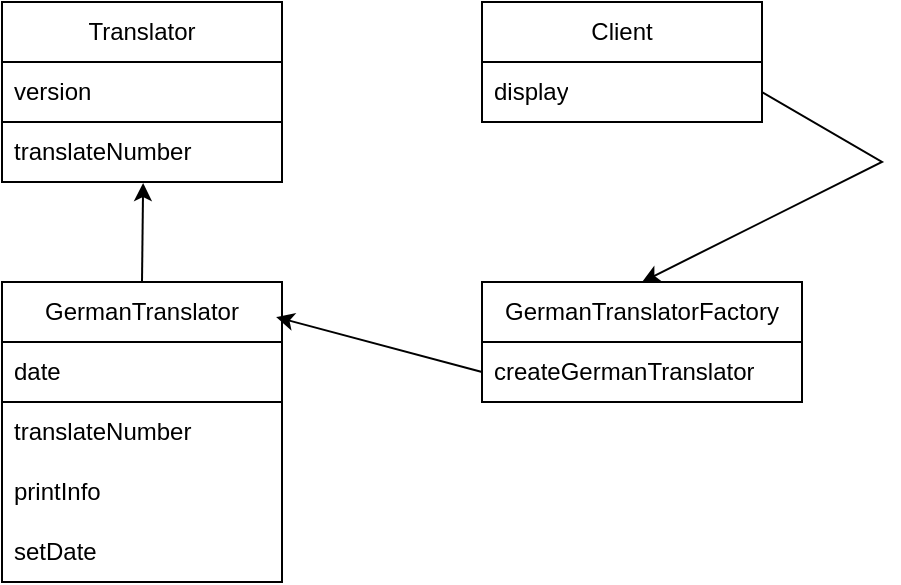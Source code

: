 <mxfile version="24.7.17">
  <diagram id="C5RBs43oDa-KdzZeNtuy" name="Page-1">
    <mxGraphModel dx="954" dy="558" grid="1" gridSize="10" guides="1" tooltips="1" connect="1" arrows="1" fold="1" page="1" pageScale="1" pageWidth="827" pageHeight="1169" math="0" shadow="0">
      <root>
        <mxCell id="WIyWlLk6GJQsqaUBKTNV-0" />
        <mxCell id="WIyWlLk6GJQsqaUBKTNV-1" parent="WIyWlLk6GJQsqaUBKTNV-0" />
        <mxCell id="0jfmCD2ZVuX3l9uenMLN-1" value="Translator" style="swimlane;fontStyle=0;childLayout=stackLayout;horizontal=1;startSize=30;horizontalStack=0;resizeParent=1;resizeParentMax=0;resizeLast=0;collapsible=1;marginBottom=0;whiteSpace=wrap;html=1;" vertex="1" parent="WIyWlLk6GJQsqaUBKTNV-1">
          <mxGeometry x="120" y="80" width="140" height="90" as="geometry" />
        </mxCell>
        <mxCell id="0jfmCD2ZVuX3l9uenMLN-2" value="version" style="text;strokeColor=default;fillColor=none;align=left;verticalAlign=middle;spacingLeft=4;spacingRight=4;overflow=hidden;points=[[0,0.5],[1,0.5]];portConstraint=eastwest;rotatable=0;whiteSpace=wrap;html=1;" vertex="1" parent="0jfmCD2ZVuX3l9uenMLN-1">
          <mxGeometry y="30" width="140" height="30" as="geometry" />
        </mxCell>
        <mxCell id="0jfmCD2ZVuX3l9uenMLN-4" value="translateNumber" style="text;strokeColor=none;fillColor=none;align=left;verticalAlign=middle;spacingLeft=4;spacingRight=4;overflow=hidden;points=[[0,0.5],[1,0.5]];portConstraint=eastwest;rotatable=0;whiteSpace=wrap;html=1;" vertex="1" parent="0jfmCD2ZVuX3l9uenMLN-1">
          <mxGeometry y="60" width="140" height="30" as="geometry" />
        </mxCell>
        <mxCell id="0jfmCD2ZVuX3l9uenMLN-6" value="GermanTranslator" style="swimlane;fontStyle=0;childLayout=stackLayout;horizontal=1;startSize=30;horizontalStack=0;resizeParent=1;resizeParentMax=0;resizeLast=0;collapsible=1;marginBottom=0;whiteSpace=wrap;html=1;" vertex="1" parent="WIyWlLk6GJQsqaUBKTNV-1">
          <mxGeometry x="120" y="220" width="140" height="150" as="geometry" />
        </mxCell>
        <mxCell id="0jfmCD2ZVuX3l9uenMLN-7" value="date" style="text;strokeColor=default;fillColor=none;align=left;verticalAlign=middle;spacingLeft=4;spacingRight=4;overflow=hidden;points=[[0,0.5],[1,0.5]];portConstraint=eastwest;rotatable=0;whiteSpace=wrap;html=1;" vertex="1" parent="0jfmCD2ZVuX3l9uenMLN-6">
          <mxGeometry y="30" width="140" height="30" as="geometry" />
        </mxCell>
        <mxCell id="0jfmCD2ZVuX3l9uenMLN-8" value="translateNumber" style="text;strokeColor=none;fillColor=none;align=left;verticalAlign=middle;spacingLeft=4;spacingRight=4;overflow=hidden;points=[[0,0.5],[1,0.5]];portConstraint=eastwest;rotatable=0;whiteSpace=wrap;html=1;" vertex="1" parent="0jfmCD2ZVuX3l9uenMLN-6">
          <mxGeometry y="60" width="140" height="30" as="geometry" />
        </mxCell>
        <mxCell id="0jfmCD2ZVuX3l9uenMLN-9" value="printInfo" style="text;strokeColor=none;fillColor=none;align=left;verticalAlign=middle;spacingLeft=4;spacingRight=4;overflow=hidden;points=[[0,0.5],[1,0.5]];portConstraint=eastwest;rotatable=0;whiteSpace=wrap;html=1;" vertex="1" parent="0jfmCD2ZVuX3l9uenMLN-6">
          <mxGeometry y="90" width="140" height="30" as="geometry" />
        </mxCell>
        <mxCell id="0jfmCD2ZVuX3l9uenMLN-11" value="setDate" style="text;strokeColor=none;fillColor=none;align=left;verticalAlign=middle;spacingLeft=4;spacingRight=4;overflow=hidden;points=[[0,0.5],[1,0.5]];portConstraint=eastwest;rotatable=0;whiteSpace=wrap;html=1;" vertex="1" parent="0jfmCD2ZVuX3l9uenMLN-6">
          <mxGeometry y="120" width="140" height="30" as="geometry" />
        </mxCell>
        <mxCell id="0jfmCD2ZVuX3l9uenMLN-10" value="" style="endArrow=classic;html=1;rounded=0;exitX=0.5;exitY=0;exitDx=0;exitDy=0;entryX=0.504;entryY=1.017;entryDx=0;entryDy=0;entryPerimeter=0;" edge="1" parent="WIyWlLk6GJQsqaUBKTNV-1" source="0jfmCD2ZVuX3l9uenMLN-6" target="0jfmCD2ZVuX3l9uenMLN-4">
          <mxGeometry width="50" height="50" relative="1" as="geometry">
            <mxPoint x="400" y="350" as="sourcePoint" />
            <mxPoint x="390" y="190" as="targetPoint" />
          </mxGeometry>
        </mxCell>
        <mxCell id="0jfmCD2ZVuX3l9uenMLN-12" value="GermanTranslatorFactory" style="swimlane;fontStyle=0;childLayout=stackLayout;horizontal=1;startSize=30;horizontalStack=0;resizeParent=1;resizeParentMax=0;resizeLast=0;collapsible=1;marginBottom=0;whiteSpace=wrap;html=1;" vertex="1" parent="WIyWlLk6GJQsqaUBKTNV-1">
          <mxGeometry x="360" y="220" width="160" height="60" as="geometry" />
        </mxCell>
        <mxCell id="0jfmCD2ZVuX3l9uenMLN-13" value="createGermanTranslator" style="text;strokeColor=none;fillColor=none;align=left;verticalAlign=middle;spacingLeft=4;spacingRight=4;overflow=hidden;points=[[0,0.5],[1,0.5]];portConstraint=eastwest;rotatable=0;whiteSpace=wrap;html=1;" vertex="1" parent="0jfmCD2ZVuX3l9uenMLN-12">
          <mxGeometry y="30" width="160" height="30" as="geometry" />
        </mxCell>
        <mxCell id="0jfmCD2ZVuX3l9uenMLN-16" value="" style="endArrow=classic;html=1;rounded=0;exitX=0;exitY=0.5;exitDx=0;exitDy=0;entryX=0.979;entryY=0.117;entryDx=0;entryDy=0;entryPerimeter=0;" edge="1" parent="WIyWlLk6GJQsqaUBKTNV-1" source="0jfmCD2ZVuX3l9uenMLN-13" target="0jfmCD2ZVuX3l9uenMLN-6">
          <mxGeometry width="50" height="50" relative="1" as="geometry">
            <mxPoint x="400" y="350" as="sourcePoint" />
            <mxPoint x="450" y="300" as="targetPoint" />
          </mxGeometry>
        </mxCell>
        <mxCell id="0jfmCD2ZVuX3l9uenMLN-17" value="Client" style="swimlane;fontStyle=0;childLayout=stackLayout;horizontal=1;startSize=30;horizontalStack=0;resizeParent=1;resizeParentMax=0;resizeLast=0;collapsible=1;marginBottom=0;whiteSpace=wrap;html=1;" vertex="1" parent="WIyWlLk6GJQsqaUBKTNV-1">
          <mxGeometry x="360" y="80" width="140" height="60" as="geometry" />
        </mxCell>
        <mxCell id="0jfmCD2ZVuX3l9uenMLN-18" value="display" style="text;strokeColor=none;fillColor=none;align=left;verticalAlign=middle;spacingLeft=4;spacingRight=4;overflow=hidden;points=[[0,0.5],[1,0.5]];portConstraint=eastwest;rotatable=0;whiteSpace=wrap;html=1;" vertex="1" parent="0jfmCD2ZVuX3l9uenMLN-17">
          <mxGeometry y="30" width="140" height="30" as="geometry" />
        </mxCell>
        <mxCell id="0jfmCD2ZVuX3l9uenMLN-21" value="" style="endArrow=classic;html=1;rounded=0;exitX=1;exitY=0.5;exitDx=0;exitDy=0;entryX=0.5;entryY=0;entryDx=0;entryDy=0;" edge="1" parent="WIyWlLk6GJQsqaUBKTNV-1" source="0jfmCD2ZVuX3l9uenMLN-18" target="0jfmCD2ZVuX3l9uenMLN-12">
          <mxGeometry width="50" height="50" relative="1" as="geometry">
            <mxPoint x="410" y="210" as="sourcePoint" />
            <mxPoint x="460" y="160" as="targetPoint" />
            <Array as="points">
              <mxPoint x="560" y="160" />
            </Array>
          </mxGeometry>
        </mxCell>
      </root>
    </mxGraphModel>
  </diagram>
</mxfile>

